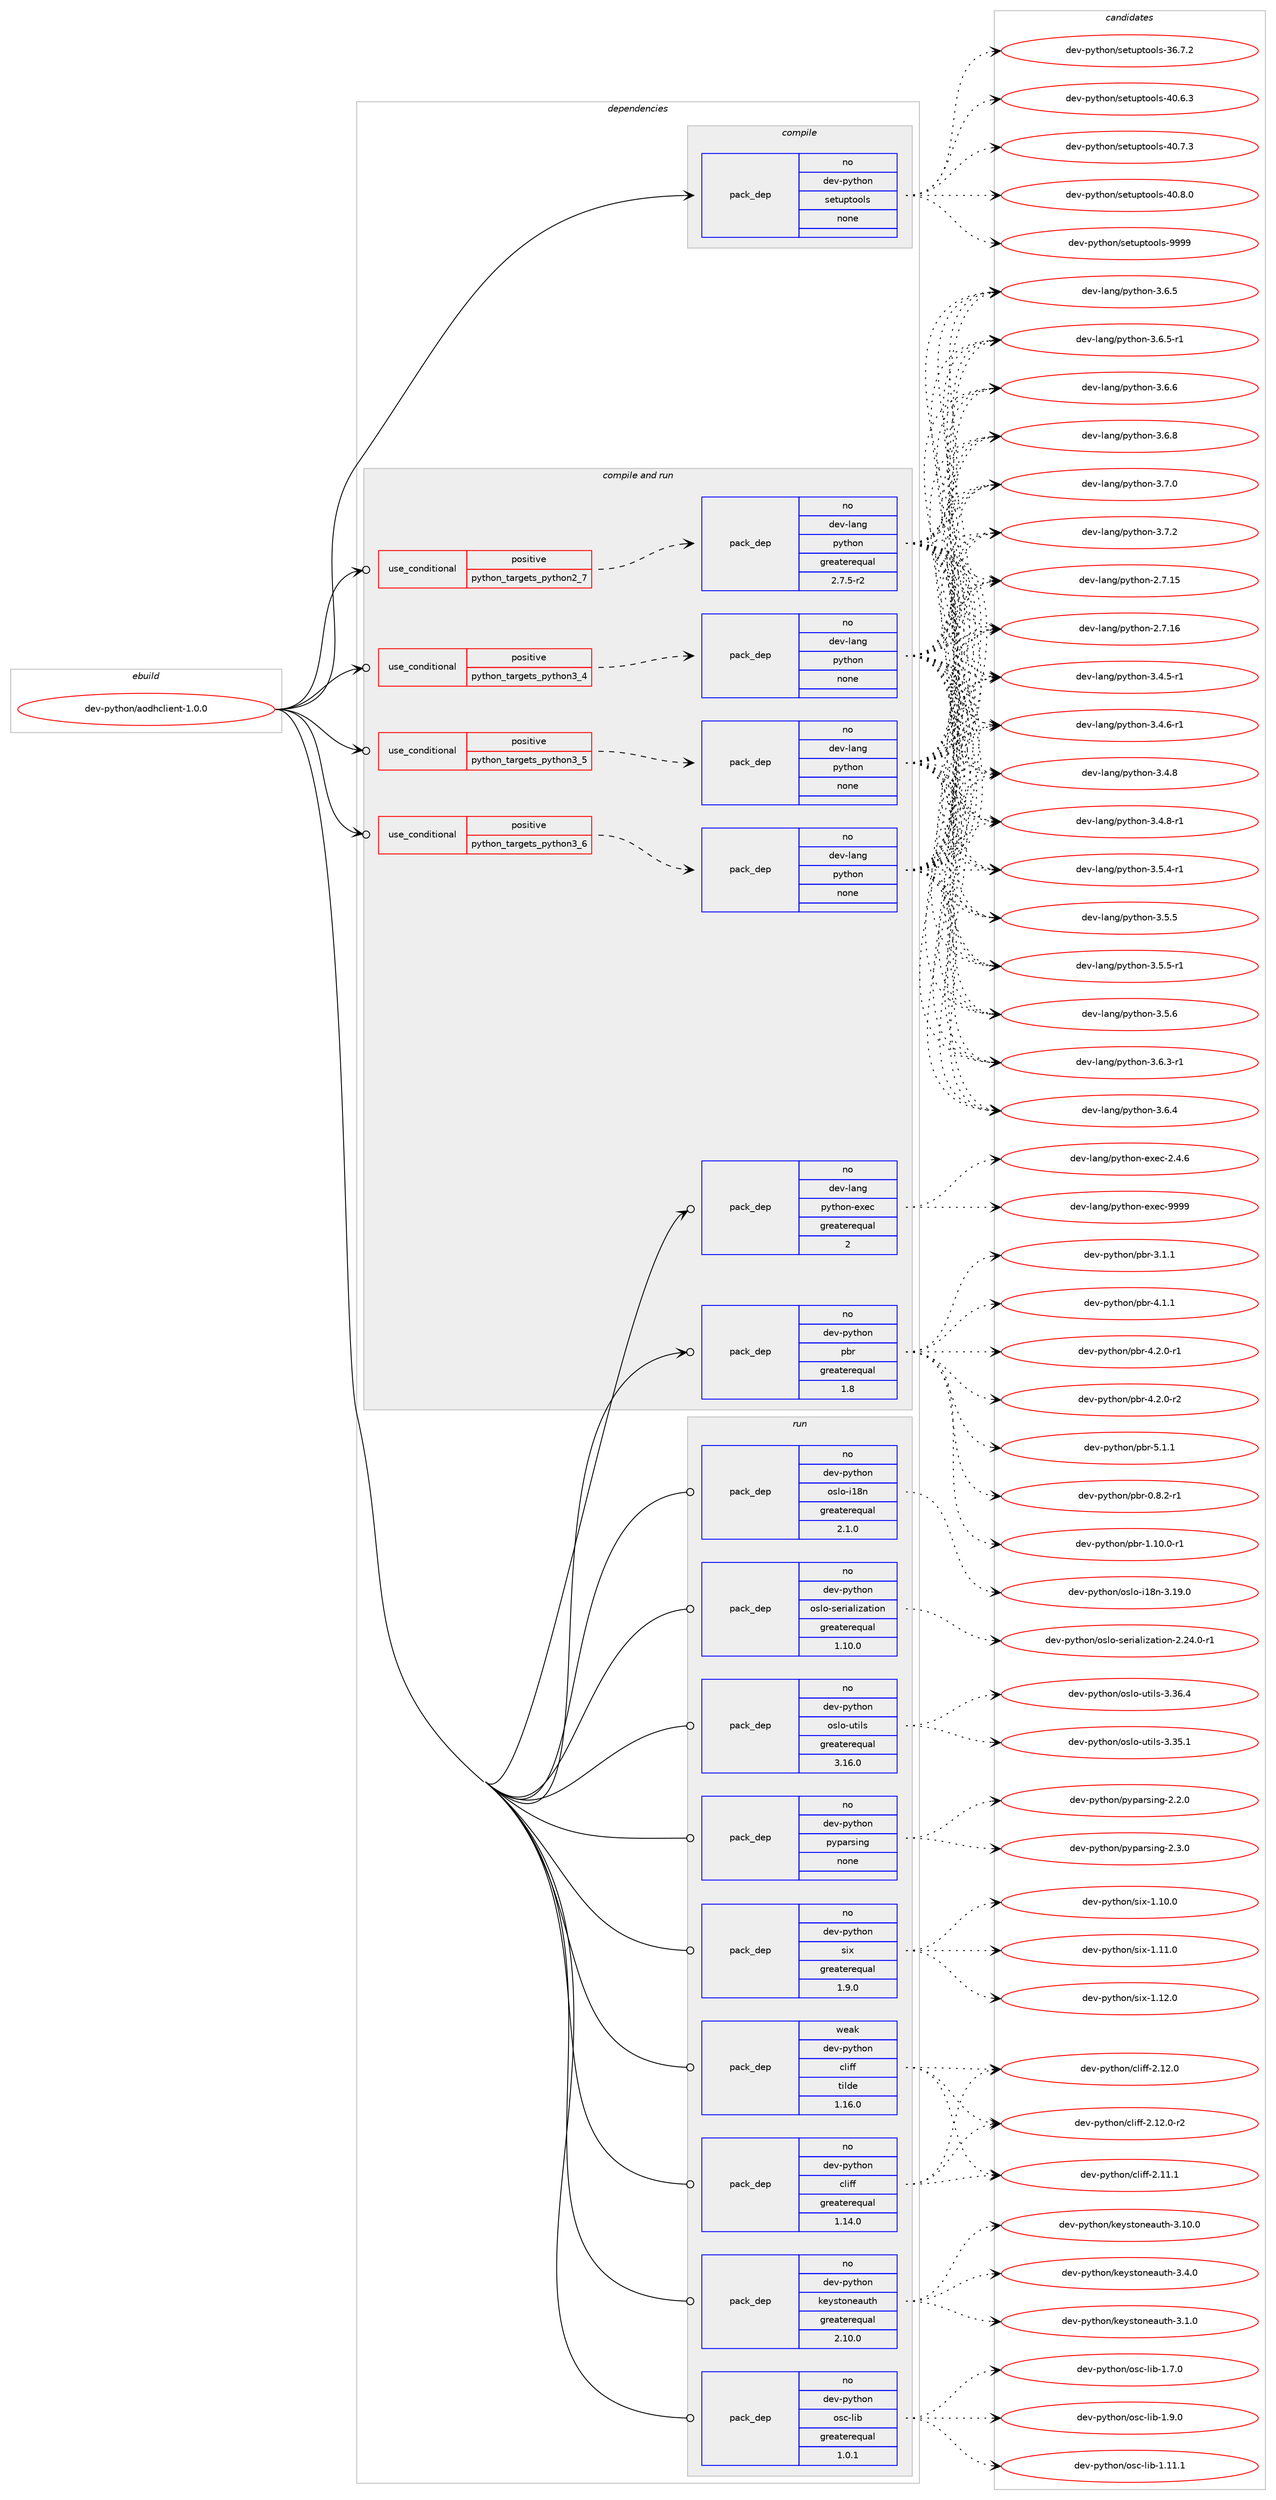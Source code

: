 digraph prolog {

# *************
# Graph options
# *************

newrank=true;
concentrate=true;
compound=true;
graph [rankdir=LR,fontname=Helvetica,fontsize=10,ranksep=1.5];#, ranksep=2.5, nodesep=0.2];
edge  [arrowhead=vee];
node  [fontname=Helvetica,fontsize=10];

# **********
# The ebuild
# **********

subgraph cluster_leftcol {
color=gray;
rank=same;
label=<<i>ebuild</i>>;
id [label="dev-python/aodhclient-1.0.0", color=red, width=4, href="../dev-python/aodhclient-1.0.0.svg"];
}

# ****************
# The dependencies
# ****************

subgraph cluster_midcol {
color=gray;
label=<<i>dependencies</i>>;
subgraph cluster_compile {
fillcolor="#eeeeee";
style=filled;
label=<<i>compile</i>>;
subgraph pack1004399 {
dependency1398467 [label=<<TABLE BORDER="0" CELLBORDER="1" CELLSPACING="0" CELLPADDING="4" WIDTH="220"><TR><TD ROWSPAN="6" CELLPADDING="30">pack_dep</TD></TR><TR><TD WIDTH="110">no</TD></TR><TR><TD>dev-python</TD></TR><TR><TD>setuptools</TD></TR><TR><TD>none</TD></TR><TR><TD></TD></TR></TABLE>>, shape=none, color=blue];
}
id:e -> dependency1398467:w [weight=20,style="solid",arrowhead="vee"];
}
subgraph cluster_compileandrun {
fillcolor="#eeeeee";
style=filled;
label=<<i>compile and run</i>>;
subgraph cond370843 {
dependency1398468 [label=<<TABLE BORDER="0" CELLBORDER="1" CELLSPACING="0" CELLPADDING="4"><TR><TD ROWSPAN="3" CELLPADDING="10">use_conditional</TD></TR><TR><TD>positive</TD></TR><TR><TD>python_targets_python2_7</TD></TR></TABLE>>, shape=none, color=red];
subgraph pack1004400 {
dependency1398469 [label=<<TABLE BORDER="0" CELLBORDER="1" CELLSPACING="0" CELLPADDING="4" WIDTH="220"><TR><TD ROWSPAN="6" CELLPADDING="30">pack_dep</TD></TR><TR><TD WIDTH="110">no</TD></TR><TR><TD>dev-lang</TD></TR><TR><TD>python</TD></TR><TR><TD>greaterequal</TD></TR><TR><TD>2.7.5-r2</TD></TR></TABLE>>, shape=none, color=blue];
}
dependency1398468:e -> dependency1398469:w [weight=20,style="dashed",arrowhead="vee"];
}
id:e -> dependency1398468:w [weight=20,style="solid",arrowhead="odotvee"];
subgraph cond370844 {
dependency1398470 [label=<<TABLE BORDER="0" CELLBORDER="1" CELLSPACING="0" CELLPADDING="4"><TR><TD ROWSPAN="3" CELLPADDING="10">use_conditional</TD></TR><TR><TD>positive</TD></TR><TR><TD>python_targets_python3_4</TD></TR></TABLE>>, shape=none, color=red];
subgraph pack1004401 {
dependency1398471 [label=<<TABLE BORDER="0" CELLBORDER="1" CELLSPACING="0" CELLPADDING="4" WIDTH="220"><TR><TD ROWSPAN="6" CELLPADDING="30">pack_dep</TD></TR><TR><TD WIDTH="110">no</TD></TR><TR><TD>dev-lang</TD></TR><TR><TD>python</TD></TR><TR><TD>none</TD></TR><TR><TD></TD></TR></TABLE>>, shape=none, color=blue];
}
dependency1398470:e -> dependency1398471:w [weight=20,style="dashed",arrowhead="vee"];
}
id:e -> dependency1398470:w [weight=20,style="solid",arrowhead="odotvee"];
subgraph cond370845 {
dependency1398472 [label=<<TABLE BORDER="0" CELLBORDER="1" CELLSPACING="0" CELLPADDING="4"><TR><TD ROWSPAN="3" CELLPADDING="10">use_conditional</TD></TR><TR><TD>positive</TD></TR><TR><TD>python_targets_python3_5</TD></TR></TABLE>>, shape=none, color=red];
subgraph pack1004402 {
dependency1398473 [label=<<TABLE BORDER="0" CELLBORDER="1" CELLSPACING="0" CELLPADDING="4" WIDTH="220"><TR><TD ROWSPAN="6" CELLPADDING="30">pack_dep</TD></TR><TR><TD WIDTH="110">no</TD></TR><TR><TD>dev-lang</TD></TR><TR><TD>python</TD></TR><TR><TD>none</TD></TR><TR><TD></TD></TR></TABLE>>, shape=none, color=blue];
}
dependency1398472:e -> dependency1398473:w [weight=20,style="dashed",arrowhead="vee"];
}
id:e -> dependency1398472:w [weight=20,style="solid",arrowhead="odotvee"];
subgraph cond370846 {
dependency1398474 [label=<<TABLE BORDER="0" CELLBORDER="1" CELLSPACING="0" CELLPADDING="4"><TR><TD ROWSPAN="3" CELLPADDING="10">use_conditional</TD></TR><TR><TD>positive</TD></TR><TR><TD>python_targets_python3_6</TD></TR></TABLE>>, shape=none, color=red];
subgraph pack1004403 {
dependency1398475 [label=<<TABLE BORDER="0" CELLBORDER="1" CELLSPACING="0" CELLPADDING="4" WIDTH="220"><TR><TD ROWSPAN="6" CELLPADDING="30">pack_dep</TD></TR><TR><TD WIDTH="110">no</TD></TR><TR><TD>dev-lang</TD></TR><TR><TD>python</TD></TR><TR><TD>none</TD></TR><TR><TD></TD></TR></TABLE>>, shape=none, color=blue];
}
dependency1398474:e -> dependency1398475:w [weight=20,style="dashed",arrowhead="vee"];
}
id:e -> dependency1398474:w [weight=20,style="solid",arrowhead="odotvee"];
subgraph pack1004404 {
dependency1398476 [label=<<TABLE BORDER="0" CELLBORDER="1" CELLSPACING="0" CELLPADDING="4" WIDTH="220"><TR><TD ROWSPAN="6" CELLPADDING="30">pack_dep</TD></TR><TR><TD WIDTH="110">no</TD></TR><TR><TD>dev-lang</TD></TR><TR><TD>python-exec</TD></TR><TR><TD>greaterequal</TD></TR><TR><TD>2</TD></TR></TABLE>>, shape=none, color=blue];
}
id:e -> dependency1398476:w [weight=20,style="solid",arrowhead="odotvee"];
subgraph pack1004405 {
dependency1398477 [label=<<TABLE BORDER="0" CELLBORDER="1" CELLSPACING="0" CELLPADDING="4" WIDTH="220"><TR><TD ROWSPAN="6" CELLPADDING="30">pack_dep</TD></TR><TR><TD WIDTH="110">no</TD></TR><TR><TD>dev-python</TD></TR><TR><TD>pbr</TD></TR><TR><TD>greaterequal</TD></TR><TR><TD>1.8</TD></TR></TABLE>>, shape=none, color=blue];
}
id:e -> dependency1398477:w [weight=20,style="solid",arrowhead="odotvee"];
}
subgraph cluster_run {
fillcolor="#eeeeee";
style=filled;
label=<<i>run</i>>;
subgraph pack1004406 {
dependency1398478 [label=<<TABLE BORDER="0" CELLBORDER="1" CELLSPACING="0" CELLPADDING="4" WIDTH="220"><TR><TD ROWSPAN="6" CELLPADDING="30">pack_dep</TD></TR><TR><TD WIDTH="110">no</TD></TR><TR><TD>dev-python</TD></TR><TR><TD>cliff</TD></TR><TR><TD>greaterequal</TD></TR><TR><TD>1.14.0</TD></TR></TABLE>>, shape=none, color=blue];
}
id:e -> dependency1398478:w [weight=20,style="solid",arrowhead="odot"];
subgraph pack1004407 {
dependency1398479 [label=<<TABLE BORDER="0" CELLBORDER="1" CELLSPACING="0" CELLPADDING="4" WIDTH="220"><TR><TD ROWSPAN="6" CELLPADDING="30">pack_dep</TD></TR><TR><TD WIDTH="110">no</TD></TR><TR><TD>dev-python</TD></TR><TR><TD>keystoneauth</TD></TR><TR><TD>greaterequal</TD></TR><TR><TD>2.10.0</TD></TR></TABLE>>, shape=none, color=blue];
}
id:e -> dependency1398479:w [weight=20,style="solid",arrowhead="odot"];
subgraph pack1004408 {
dependency1398480 [label=<<TABLE BORDER="0" CELLBORDER="1" CELLSPACING="0" CELLPADDING="4" WIDTH="220"><TR><TD ROWSPAN="6" CELLPADDING="30">pack_dep</TD></TR><TR><TD WIDTH="110">no</TD></TR><TR><TD>dev-python</TD></TR><TR><TD>osc-lib</TD></TR><TR><TD>greaterequal</TD></TR><TR><TD>1.0.1</TD></TR></TABLE>>, shape=none, color=blue];
}
id:e -> dependency1398480:w [weight=20,style="solid",arrowhead="odot"];
subgraph pack1004409 {
dependency1398481 [label=<<TABLE BORDER="0" CELLBORDER="1" CELLSPACING="0" CELLPADDING="4" WIDTH="220"><TR><TD ROWSPAN="6" CELLPADDING="30">pack_dep</TD></TR><TR><TD WIDTH="110">no</TD></TR><TR><TD>dev-python</TD></TR><TR><TD>oslo-i18n</TD></TR><TR><TD>greaterequal</TD></TR><TR><TD>2.1.0</TD></TR></TABLE>>, shape=none, color=blue];
}
id:e -> dependency1398481:w [weight=20,style="solid",arrowhead="odot"];
subgraph pack1004410 {
dependency1398482 [label=<<TABLE BORDER="0" CELLBORDER="1" CELLSPACING="0" CELLPADDING="4" WIDTH="220"><TR><TD ROWSPAN="6" CELLPADDING="30">pack_dep</TD></TR><TR><TD WIDTH="110">no</TD></TR><TR><TD>dev-python</TD></TR><TR><TD>oslo-serialization</TD></TR><TR><TD>greaterequal</TD></TR><TR><TD>1.10.0</TD></TR></TABLE>>, shape=none, color=blue];
}
id:e -> dependency1398482:w [weight=20,style="solid",arrowhead="odot"];
subgraph pack1004411 {
dependency1398483 [label=<<TABLE BORDER="0" CELLBORDER="1" CELLSPACING="0" CELLPADDING="4" WIDTH="220"><TR><TD ROWSPAN="6" CELLPADDING="30">pack_dep</TD></TR><TR><TD WIDTH="110">no</TD></TR><TR><TD>dev-python</TD></TR><TR><TD>oslo-utils</TD></TR><TR><TD>greaterequal</TD></TR><TR><TD>3.16.0</TD></TR></TABLE>>, shape=none, color=blue];
}
id:e -> dependency1398483:w [weight=20,style="solid",arrowhead="odot"];
subgraph pack1004412 {
dependency1398484 [label=<<TABLE BORDER="0" CELLBORDER="1" CELLSPACING="0" CELLPADDING="4" WIDTH="220"><TR><TD ROWSPAN="6" CELLPADDING="30">pack_dep</TD></TR><TR><TD WIDTH="110">no</TD></TR><TR><TD>dev-python</TD></TR><TR><TD>pyparsing</TD></TR><TR><TD>none</TD></TR><TR><TD></TD></TR></TABLE>>, shape=none, color=blue];
}
id:e -> dependency1398484:w [weight=20,style="solid",arrowhead="odot"];
subgraph pack1004413 {
dependency1398485 [label=<<TABLE BORDER="0" CELLBORDER="1" CELLSPACING="0" CELLPADDING="4" WIDTH="220"><TR><TD ROWSPAN="6" CELLPADDING="30">pack_dep</TD></TR><TR><TD WIDTH="110">no</TD></TR><TR><TD>dev-python</TD></TR><TR><TD>six</TD></TR><TR><TD>greaterequal</TD></TR><TR><TD>1.9.0</TD></TR></TABLE>>, shape=none, color=blue];
}
id:e -> dependency1398485:w [weight=20,style="solid",arrowhead="odot"];
subgraph pack1004414 {
dependency1398486 [label=<<TABLE BORDER="0" CELLBORDER="1" CELLSPACING="0" CELLPADDING="4" WIDTH="220"><TR><TD ROWSPAN="6" CELLPADDING="30">pack_dep</TD></TR><TR><TD WIDTH="110">weak</TD></TR><TR><TD>dev-python</TD></TR><TR><TD>cliff</TD></TR><TR><TD>tilde</TD></TR><TR><TD>1.16.0</TD></TR></TABLE>>, shape=none, color=blue];
}
id:e -> dependency1398486:w [weight=20,style="solid",arrowhead="odot"];
}
}

# **************
# The candidates
# **************

subgraph cluster_choices {
rank=same;
color=gray;
label=<<i>candidates</i>>;

subgraph choice1004399 {
color=black;
nodesep=1;
choice100101118451121211161041111104711510111611711211611111110811545515446554650 [label="dev-python/setuptools-36.7.2", color=red, width=4,href="../dev-python/setuptools-36.7.2.svg"];
choice100101118451121211161041111104711510111611711211611111110811545524846544651 [label="dev-python/setuptools-40.6.3", color=red, width=4,href="../dev-python/setuptools-40.6.3.svg"];
choice100101118451121211161041111104711510111611711211611111110811545524846554651 [label="dev-python/setuptools-40.7.3", color=red, width=4,href="../dev-python/setuptools-40.7.3.svg"];
choice100101118451121211161041111104711510111611711211611111110811545524846564648 [label="dev-python/setuptools-40.8.0", color=red, width=4,href="../dev-python/setuptools-40.8.0.svg"];
choice10010111845112121116104111110471151011161171121161111111081154557575757 [label="dev-python/setuptools-9999", color=red, width=4,href="../dev-python/setuptools-9999.svg"];
dependency1398467:e -> choice100101118451121211161041111104711510111611711211611111110811545515446554650:w [style=dotted,weight="100"];
dependency1398467:e -> choice100101118451121211161041111104711510111611711211611111110811545524846544651:w [style=dotted,weight="100"];
dependency1398467:e -> choice100101118451121211161041111104711510111611711211611111110811545524846554651:w [style=dotted,weight="100"];
dependency1398467:e -> choice100101118451121211161041111104711510111611711211611111110811545524846564648:w [style=dotted,weight="100"];
dependency1398467:e -> choice10010111845112121116104111110471151011161171121161111111081154557575757:w [style=dotted,weight="100"];
}
subgraph choice1004400 {
color=black;
nodesep=1;
choice10010111845108971101034711212111610411111045504655464953 [label="dev-lang/python-2.7.15", color=red, width=4,href="../dev-lang/python-2.7.15.svg"];
choice10010111845108971101034711212111610411111045504655464954 [label="dev-lang/python-2.7.16", color=red, width=4,href="../dev-lang/python-2.7.16.svg"];
choice1001011184510897110103471121211161041111104551465246534511449 [label="dev-lang/python-3.4.5-r1", color=red, width=4,href="../dev-lang/python-3.4.5-r1.svg"];
choice1001011184510897110103471121211161041111104551465246544511449 [label="dev-lang/python-3.4.6-r1", color=red, width=4,href="../dev-lang/python-3.4.6-r1.svg"];
choice100101118451089711010347112121116104111110455146524656 [label="dev-lang/python-3.4.8", color=red, width=4,href="../dev-lang/python-3.4.8.svg"];
choice1001011184510897110103471121211161041111104551465246564511449 [label="dev-lang/python-3.4.8-r1", color=red, width=4,href="../dev-lang/python-3.4.8-r1.svg"];
choice1001011184510897110103471121211161041111104551465346524511449 [label="dev-lang/python-3.5.4-r1", color=red, width=4,href="../dev-lang/python-3.5.4-r1.svg"];
choice100101118451089711010347112121116104111110455146534653 [label="dev-lang/python-3.5.5", color=red, width=4,href="../dev-lang/python-3.5.5.svg"];
choice1001011184510897110103471121211161041111104551465346534511449 [label="dev-lang/python-3.5.5-r1", color=red, width=4,href="../dev-lang/python-3.5.5-r1.svg"];
choice100101118451089711010347112121116104111110455146534654 [label="dev-lang/python-3.5.6", color=red, width=4,href="../dev-lang/python-3.5.6.svg"];
choice1001011184510897110103471121211161041111104551465446514511449 [label="dev-lang/python-3.6.3-r1", color=red, width=4,href="../dev-lang/python-3.6.3-r1.svg"];
choice100101118451089711010347112121116104111110455146544652 [label="dev-lang/python-3.6.4", color=red, width=4,href="../dev-lang/python-3.6.4.svg"];
choice100101118451089711010347112121116104111110455146544653 [label="dev-lang/python-3.6.5", color=red, width=4,href="../dev-lang/python-3.6.5.svg"];
choice1001011184510897110103471121211161041111104551465446534511449 [label="dev-lang/python-3.6.5-r1", color=red, width=4,href="../dev-lang/python-3.6.5-r1.svg"];
choice100101118451089711010347112121116104111110455146544654 [label="dev-lang/python-3.6.6", color=red, width=4,href="../dev-lang/python-3.6.6.svg"];
choice100101118451089711010347112121116104111110455146544656 [label="dev-lang/python-3.6.8", color=red, width=4,href="../dev-lang/python-3.6.8.svg"];
choice100101118451089711010347112121116104111110455146554648 [label="dev-lang/python-3.7.0", color=red, width=4,href="../dev-lang/python-3.7.0.svg"];
choice100101118451089711010347112121116104111110455146554650 [label="dev-lang/python-3.7.2", color=red, width=4,href="../dev-lang/python-3.7.2.svg"];
dependency1398469:e -> choice10010111845108971101034711212111610411111045504655464953:w [style=dotted,weight="100"];
dependency1398469:e -> choice10010111845108971101034711212111610411111045504655464954:w [style=dotted,weight="100"];
dependency1398469:e -> choice1001011184510897110103471121211161041111104551465246534511449:w [style=dotted,weight="100"];
dependency1398469:e -> choice1001011184510897110103471121211161041111104551465246544511449:w [style=dotted,weight="100"];
dependency1398469:e -> choice100101118451089711010347112121116104111110455146524656:w [style=dotted,weight="100"];
dependency1398469:e -> choice1001011184510897110103471121211161041111104551465246564511449:w [style=dotted,weight="100"];
dependency1398469:e -> choice1001011184510897110103471121211161041111104551465346524511449:w [style=dotted,weight="100"];
dependency1398469:e -> choice100101118451089711010347112121116104111110455146534653:w [style=dotted,weight="100"];
dependency1398469:e -> choice1001011184510897110103471121211161041111104551465346534511449:w [style=dotted,weight="100"];
dependency1398469:e -> choice100101118451089711010347112121116104111110455146534654:w [style=dotted,weight="100"];
dependency1398469:e -> choice1001011184510897110103471121211161041111104551465446514511449:w [style=dotted,weight="100"];
dependency1398469:e -> choice100101118451089711010347112121116104111110455146544652:w [style=dotted,weight="100"];
dependency1398469:e -> choice100101118451089711010347112121116104111110455146544653:w [style=dotted,weight="100"];
dependency1398469:e -> choice1001011184510897110103471121211161041111104551465446534511449:w [style=dotted,weight="100"];
dependency1398469:e -> choice100101118451089711010347112121116104111110455146544654:w [style=dotted,weight="100"];
dependency1398469:e -> choice100101118451089711010347112121116104111110455146544656:w [style=dotted,weight="100"];
dependency1398469:e -> choice100101118451089711010347112121116104111110455146554648:w [style=dotted,weight="100"];
dependency1398469:e -> choice100101118451089711010347112121116104111110455146554650:w [style=dotted,weight="100"];
}
subgraph choice1004401 {
color=black;
nodesep=1;
choice10010111845108971101034711212111610411111045504655464953 [label="dev-lang/python-2.7.15", color=red, width=4,href="../dev-lang/python-2.7.15.svg"];
choice10010111845108971101034711212111610411111045504655464954 [label="dev-lang/python-2.7.16", color=red, width=4,href="../dev-lang/python-2.7.16.svg"];
choice1001011184510897110103471121211161041111104551465246534511449 [label="dev-lang/python-3.4.5-r1", color=red, width=4,href="../dev-lang/python-3.4.5-r1.svg"];
choice1001011184510897110103471121211161041111104551465246544511449 [label="dev-lang/python-3.4.6-r1", color=red, width=4,href="../dev-lang/python-3.4.6-r1.svg"];
choice100101118451089711010347112121116104111110455146524656 [label="dev-lang/python-3.4.8", color=red, width=4,href="../dev-lang/python-3.4.8.svg"];
choice1001011184510897110103471121211161041111104551465246564511449 [label="dev-lang/python-3.4.8-r1", color=red, width=4,href="../dev-lang/python-3.4.8-r1.svg"];
choice1001011184510897110103471121211161041111104551465346524511449 [label="dev-lang/python-3.5.4-r1", color=red, width=4,href="../dev-lang/python-3.5.4-r1.svg"];
choice100101118451089711010347112121116104111110455146534653 [label="dev-lang/python-3.5.5", color=red, width=4,href="../dev-lang/python-3.5.5.svg"];
choice1001011184510897110103471121211161041111104551465346534511449 [label="dev-lang/python-3.5.5-r1", color=red, width=4,href="../dev-lang/python-3.5.5-r1.svg"];
choice100101118451089711010347112121116104111110455146534654 [label="dev-lang/python-3.5.6", color=red, width=4,href="../dev-lang/python-3.5.6.svg"];
choice1001011184510897110103471121211161041111104551465446514511449 [label="dev-lang/python-3.6.3-r1", color=red, width=4,href="../dev-lang/python-3.6.3-r1.svg"];
choice100101118451089711010347112121116104111110455146544652 [label="dev-lang/python-3.6.4", color=red, width=4,href="../dev-lang/python-3.6.4.svg"];
choice100101118451089711010347112121116104111110455146544653 [label="dev-lang/python-3.6.5", color=red, width=4,href="../dev-lang/python-3.6.5.svg"];
choice1001011184510897110103471121211161041111104551465446534511449 [label="dev-lang/python-3.6.5-r1", color=red, width=4,href="../dev-lang/python-3.6.5-r1.svg"];
choice100101118451089711010347112121116104111110455146544654 [label="dev-lang/python-3.6.6", color=red, width=4,href="../dev-lang/python-3.6.6.svg"];
choice100101118451089711010347112121116104111110455146544656 [label="dev-lang/python-3.6.8", color=red, width=4,href="../dev-lang/python-3.6.8.svg"];
choice100101118451089711010347112121116104111110455146554648 [label="dev-lang/python-3.7.0", color=red, width=4,href="../dev-lang/python-3.7.0.svg"];
choice100101118451089711010347112121116104111110455146554650 [label="dev-lang/python-3.7.2", color=red, width=4,href="../dev-lang/python-3.7.2.svg"];
dependency1398471:e -> choice10010111845108971101034711212111610411111045504655464953:w [style=dotted,weight="100"];
dependency1398471:e -> choice10010111845108971101034711212111610411111045504655464954:w [style=dotted,weight="100"];
dependency1398471:e -> choice1001011184510897110103471121211161041111104551465246534511449:w [style=dotted,weight="100"];
dependency1398471:e -> choice1001011184510897110103471121211161041111104551465246544511449:w [style=dotted,weight="100"];
dependency1398471:e -> choice100101118451089711010347112121116104111110455146524656:w [style=dotted,weight="100"];
dependency1398471:e -> choice1001011184510897110103471121211161041111104551465246564511449:w [style=dotted,weight="100"];
dependency1398471:e -> choice1001011184510897110103471121211161041111104551465346524511449:w [style=dotted,weight="100"];
dependency1398471:e -> choice100101118451089711010347112121116104111110455146534653:w [style=dotted,weight="100"];
dependency1398471:e -> choice1001011184510897110103471121211161041111104551465346534511449:w [style=dotted,weight="100"];
dependency1398471:e -> choice100101118451089711010347112121116104111110455146534654:w [style=dotted,weight="100"];
dependency1398471:e -> choice1001011184510897110103471121211161041111104551465446514511449:w [style=dotted,weight="100"];
dependency1398471:e -> choice100101118451089711010347112121116104111110455146544652:w [style=dotted,weight="100"];
dependency1398471:e -> choice100101118451089711010347112121116104111110455146544653:w [style=dotted,weight="100"];
dependency1398471:e -> choice1001011184510897110103471121211161041111104551465446534511449:w [style=dotted,weight="100"];
dependency1398471:e -> choice100101118451089711010347112121116104111110455146544654:w [style=dotted,weight="100"];
dependency1398471:e -> choice100101118451089711010347112121116104111110455146544656:w [style=dotted,weight="100"];
dependency1398471:e -> choice100101118451089711010347112121116104111110455146554648:w [style=dotted,weight="100"];
dependency1398471:e -> choice100101118451089711010347112121116104111110455146554650:w [style=dotted,weight="100"];
}
subgraph choice1004402 {
color=black;
nodesep=1;
choice10010111845108971101034711212111610411111045504655464953 [label="dev-lang/python-2.7.15", color=red, width=4,href="../dev-lang/python-2.7.15.svg"];
choice10010111845108971101034711212111610411111045504655464954 [label="dev-lang/python-2.7.16", color=red, width=4,href="../dev-lang/python-2.7.16.svg"];
choice1001011184510897110103471121211161041111104551465246534511449 [label="dev-lang/python-3.4.5-r1", color=red, width=4,href="../dev-lang/python-3.4.5-r1.svg"];
choice1001011184510897110103471121211161041111104551465246544511449 [label="dev-lang/python-3.4.6-r1", color=red, width=4,href="../dev-lang/python-3.4.6-r1.svg"];
choice100101118451089711010347112121116104111110455146524656 [label="dev-lang/python-3.4.8", color=red, width=4,href="../dev-lang/python-3.4.8.svg"];
choice1001011184510897110103471121211161041111104551465246564511449 [label="dev-lang/python-3.4.8-r1", color=red, width=4,href="../dev-lang/python-3.4.8-r1.svg"];
choice1001011184510897110103471121211161041111104551465346524511449 [label="dev-lang/python-3.5.4-r1", color=red, width=4,href="../dev-lang/python-3.5.4-r1.svg"];
choice100101118451089711010347112121116104111110455146534653 [label="dev-lang/python-3.5.5", color=red, width=4,href="../dev-lang/python-3.5.5.svg"];
choice1001011184510897110103471121211161041111104551465346534511449 [label="dev-lang/python-3.5.5-r1", color=red, width=4,href="../dev-lang/python-3.5.5-r1.svg"];
choice100101118451089711010347112121116104111110455146534654 [label="dev-lang/python-3.5.6", color=red, width=4,href="../dev-lang/python-3.5.6.svg"];
choice1001011184510897110103471121211161041111104551465446514511449 [label="dev-lang/python-3.6.3-r1", color=red, width=4,href="../dev-lang/python-3.6.3-r1.svg"];
choice100101118451089711010347112121116104111110455146544652 [label="dev-lang/python-3.6.4", color=red, width=4,href="../dev-lang/python-3.6.4.svg"];
choice100101118451089711010347112121116104111110455146544653 [label="dev-lang/python-3.6.5", color=red, width=4,href="../dev-lang/python-3.6.5.svg"];
choice1001011184510897110103471121211161041111104551465446534511449 [label="dev-lang/python-3.6.5-r1", color=red, width=4,href="../dev-lang/python-3.6.5-r1.svg"];
choice100101118451089711010347112121116104111110455146544654 [label="dev-lang/python-3.6.6", color=red, width=4,href="../dev-lang/python-3.6.6.svg"];
choice100101118451089711010347112121116104111110455146544656 [label="dev-lang/python-3.6.8", color=red, width=4,href="../dev-lang/python-3.6.8.svg"];
choice100101118451089711010347112121116104111110455146554648 [label="dev-lang/python-3.7.0", color=red, width=4,href="../dev-lang/python-3.7.0.svg"];
choice100101118451089711010347112121116104111110455146554650 [label="dev-lang/python-3.7.2", color=red, width=4,href="../dev-lang/python-3.7.2.svg"];
dependency1398473:e -> choice10010111845108971101034711212111610411111045504655464953:w [style=dotted,weight="100"];
dependency1398473:e -> choice10010111845108971101034711212111610411111045504655464954:w [style=dotted,weight="100"];
dependency1398473:e -> choice1001011184510897110103471121211161041111104551465246534511449:w [style=dotted,weight="100"];
dependency1398473:e -> choice1001011184510897110103471121211161041111104551465246544511449:w [style=dotted,weight="100"];
dependency1398473:e -> choice100101118451089711010347112121116104111110455146524656:w [style=dotted,weight="100"];
dependency1398473:e -> choice1001011184510897110103471121211161041111104551465246564511449:w [style=dotted,weight="100"];
dependency1398473:e -> choice1001011184510897110103471121211161041111104551465346524511449:w [style=dotted,weight="100"];
dependency1398473:e -> choice100101118451089711010347112121116104111110455146534653:w [style=dotted,weight="100"];
dependency1398473:e -> choice1001011184510897110103471121211161041111104551465346534511449:w [style=dotted,weight="100"];
dependency1398473:e -> choice100101118451089711010347112121116104111110455146534654:w [style=dotted,weight="100"];
dependency1398473:e -> choice1001011184510897110103471121211161041111104551465446514511449:w [style=dotted,weight="100"];
dependency1398473:e -> choice100101118451089711010347112121116104111110455146544652:w [style=dotted,weight="100"];
dependency1398473:e -> choice100101118451089711010347112121116104111110455146544653:w [style=dotted,weight="100"];
dependency1398473:e -> choice1001011184510897110103471121211161041111104551465446534511449:w [style=dotted,weight="100"];
dependency1398473:e -> choice100101118451089711010347112121116104111110455146544654:w [style=dotted,weight="100"];
dependency1398473:e -> choice100101118451089711010347112121116104111110455146544656:w [style=dotted,weight="100"];
dependency1398473:e -> choice100101118451089711010347112121116104111110455146554648:w [style=dotted,weight="100"];
dependency1398473:e -> choice100101118451089711010347112121116104111110455146554650:w [style=dotted,weight="100"];
}
subgraph choice1004403 {
color=black;
nodesep=1;
choice10010111845108971101034711212111610411111045504655464953 [label="dev-lang/python-2.7.15", color=red, width=4,href="../dev-lang/python-2.7.15.svg"];
choice10010111845108971101034711212111610411111045504655464954 [label="dev-lang/python-2.7.16", color=red, width=4,href="../dev-lang/python-2.7.16.svg"];
choice1001011184510897110103471121211161041111104551465246534511449 [label="dev-lang/python-3.4.5-r1", color=red, width=4,href="../dev-lang/python-3.4.5-r1.svg"];
choice1001011184510897110103471121211161041111104551465246544511449 [label="dev-lang/python-3.4.6-r1", color=red, width=4,href="../dev-lang/python-3.4.6-r1.svg"];
choice100101118451089711010347112121116104111110455146524656 [label="dev-lang/python-3.4.8", color=red, width=4,href="../dev-lang/python-3.4.8.svg"];
choice1001011184510897110103471121211161041111104551465246564511449 [label="dev-lang/python-3.4.8-r1", color=red, width=4,href="../dev-lang/python-3.4.8-r1.svg"];
choice1001011184510897110103471121211161041111104551465346524511449 [label="dev-lang/python-3.5.4-r1", color=red, width=4,href="../dev-lang/python-3.5.4-r1.svg"];
choice100101118451089711010347112121116104111110455146534653 [label="dev-lang/python-3.5.5", color=red, width=4,href="../dev-lang/python-3.5.5.svg"];
choice1001011184510897110103471121211161041111104551465346534511449 [label="dev-lang/python-3.5.5-r1", color=red, width=4,href="../dev-lang/python-3.5.5-r1.svg"];
choice100101118451089711010347112121116104111110455146534654 [label="dev-lang/python-3.5.6", color=red, width=4,href="../dev-lang/python-3.5.6.svg"];
choice1001011184510897110103471121211161041111104551465446514511449 [label="dev-lang/python-3.6.3-r1", color=red, width=4,href="../dev-lang/python-3.6.3-r1.svg"];
choice100101118451089711010347112121116104111110455146544652 [label="dev-lang/python-3.6.4", color=red, width=4,href="../dev-lang/python-3.6.4.svg"];
choice100101118451089711010347112121116104111110455146544653 [label="dev-lang/python-3.6.5", color=red, width=4,href="../dev-lang/python-3.6.5.svg"];
choice1001011184510897110103471121211161041111104551465446534511449 [label="dev-lang/python-3.6.5-r1", color=red, width=4,href="../dev-lang/python-3.6.5-r1.svg"];
choice100101118451089711010347112121116104111110455146544654 [label="dev-lang/python-3.6.6", color=red, width=4,href="../dev-lang/python-3.6.6.svg"];
choice100101118451089711010347112121116104111110455146544656 [label="dev-lang/python-3.6.8", color=red, width=4,href="../dev-lang/python-3.6.8.svg"];
choice100101118451089711010347112121116104111110455146554648 [label="dev-lang/python-3.7.0", color=red, width=4,href="../dev-lang/python-3.7.0.svg"];
choice100101118451089711010347112121116104111110455146554650 [label="dev-lang/python-3.7.2", color=red, width=4,href="../dev-lang/python-3.7.2.svg"];
dependency1398475:e -> choice10010111845108971101034711212111610411111045504655464953:w [style=dotted,weight="100"];
dependency1398475:e -> choice10010111845108971101034711212111610411111045504655464954:w [style=dotted,weight="100"];
dependency1398475:e -> choice1001011184510897110103471121211161041111104551465246534511449:w [style=dotted,weight="100"];
dependency1398475:e -> choice1001011184510897110103471121211161041111104551465246544511449:w [style=dotted,weight="100"];
dependency1398475:e -> choice100101118451089711010347112121116104111110455146524656:w [style=dotted,weight="100"];
dependency1398475:e -> choice1001011184510897110103471121211161041111104551465246564511449:w [style=dotted,weight="100"];
dependency1398475:e -> choice1001011184510897110103471121211161041111104551465346524511449:w [style=dotted,weight="100"];
dependency1398475:e -> choice100101118451089711010347112121116104111110455146534653:w [style=dotted,weight="100"];
dependency1398475:e -> choice1001011184510897110103471121211161041111104551465346534511449:w [style=dotted,weight="100"];
dependency1398475:e -> choice100101118451089711010347112121116104111110455146534654:w [style=dotted,weight="100"];
dependency1398475:e -> choice1001011184510897110103471121211161041111104551465446514511449:w [style=dotted,weight="100"];
dependency1398475:e -> choice100101118451089711010347112121116104111110455146544652:w [style=dotted,weight="100"];
dependency1398475:e -> choice100101118451089711010347112121116104111110455146544653:w [style=dotted,weight="100"];
dependency1398475:e -> choice1001011184510897110103471121211161041111104551465446534511449:w [style=dotted,weight="100"];
dependency1398475:e -> choice100101118451089711010347112121116104111110455146544654:w [style=dotted,weight="100"];
dependency1398475:e -> choice100101118451089711010347112121116104111110455146544656:w [style=dotted,weight="100"];
dependency1398475:e -> choice100101118451089711010347112121116104111110455146554648:w [style=dotted,weight="100"];
dependency1398475:e -> choice100101118451089711010347112121116104111110455146554650:w [style=dotted,weight="100"];
}
subgraph choice1004404 {
color=black;
nodesep=1;
choice1001011184510897110103471121211161041111104510112010199455046524654 [label="dev-lang/python-exec-2.4.6", color=red, width=4,href="../dev-lang/python-exec-2.4.6.svg"];
choice10010111845108971101034711212111610411111045101120101994557575757 [label="dev-lang/python-exec-9999", color=red, width=4,href="../dev-lang/python-exec-9999.svg"];
dependency1398476:e -> choice1001011184510897110103471121211161041111104510112010199455046524654:w [style=dotted,weight="100"];
dependency1398476:e -> choice10010111845108971101034711212111610411111045101120101994557575757:w [style=dotted,weight="100"];
}
subgraph choice1004405 {
color=black;
nodesep=1;
choice1001011184511212111610411111047112981144548465646504511449 [label="dev-python/pbr-0.8.2-r1", color=red, width=4,href="../dev-python/pbr-0.8.2-r1.svg"];
choice100101118451121211161041111104711298114454946494846484511449 [label="dev-python/pbr-1.10.0-r1", color=red, width=4,href="../dev-python/pbr-1.10.0-r1.svg"];
choice100101118451121211161041111104711298114455146494649 [label="dev-python/pbr-3.1.1", color=red, width=4,href="../dev-python/pbr-3.1.1.svg"];
choice100101118451121211161041111104711298114455246494649 [label="dev-python/pbr-4.1.1", color=red, width=4,href="../dev-python/pbr-4.1.1.svg"];
choice1001011184511212111610411111047112981144552465046484511449 [label="dev-python/pbr-4.2.0-r1", color=red, width=4,href="../dev-python/pbr-4.2.0-r1.svg"];
choice1001011184511212111610411111047112981144552465046484511450 [label="dev-python/pbr-4.2.0-r2", color=red, width=4,href="../dev-python/pbr-4.2.0-r2.svg"];
choice100101118451121211161041111104711298114455346494649 [label="dev-python/pbr-5.1.1", color=red, width=4,href="../dev-python/pbr-5.1.1.svg"];
dependency1398477:e -> choice1001011184511212111610411111047112981144548465646504511449:w [style=dotted,weight="100"];
dependency1398477:e -> choice100101118451121211161041111104711298114454946494846484511449:w [style=dotted,weight="100"];
dependency1398477:e -> choice100101118451121211161041111104711298114455146494649:w [style=dotted,weight="100"];
dependency1398477:e -> choice100101118451121211161041111104711298114455246494649:w [style=dotted,weight="100"];
dependency1398477:e -> choice1001011184511212111610411111047112981144552465046484511449:w [style=dotted,weight="100"];
dependency1398477:e -> choice1001011184511212111610411111047112981144552465046484511450:w [style=dotted,weight="100"];
dependency1398477:e -> choice100101118451121211161041111104711298114455346494649:w [style=dotted,weight="100"];
}
subgraph choice1004406 {
color=black;
nodesep=1;
choice10010111845112121116104111110479910810510210245504649494649 [label="dev-python/cliff-2.11.1", color=red, width=4,href="../dev-python/cliff-2.11.1.svg"];
choice10010111845112121116104111110479910810510210245504649504648 [label="dev-python/cliff-2.12.0", color=red, width=4,href="../dev-python/cliff-2.12.0.svg"];
choice100101118451121211161041111104799108105102102455046495046484511450 [label="dev-python/cliff-2.12.0-r2", color=red, width=4,href="../dev-python/cliff-2.12.0-r2.svg"];
dependency1398478:e -> choice10010111845112121116104111110479910810510210245504649494649:w [style=dotted,weight="100"];
dependency1398478:e -> choice10010111845112121116104111110479910810510210245504649504648:w [style=dotted,weight="100"];
dependency1398478:e -> choice100101118451121211161041111104799108105102102455046495046484511450:w [style=dotted,weight="100"];
}
subgraph choice1004407 {
color=black;
nodesep=1;
choice100101118451121211161041111104710710112111511611111010197117116104455146494648 [label="dev-python/keystoneauth-3.1.0", color=red, width=4,href="../dev-python/keystoneauth-3.1.0.svg"];
choice10010111845112121116104111110471071011211151161111101019711711610445514649484648 [label="dev-python/keystoneauth-3.10.0", color=red, width=4,href="../dev-python/keystoneauth-3.10.0.svg"];
choice100101118451121211161041111104710710112111511611111010197117116104455146524648 [label="dev-python/keystoneauth-3.4.0", color=red, width=4,href="../dev-python/keystoneauth-3.4.0.svg"];
dependency1398479:e -> choice100101118451121211161041111104710710112111511611111010197117116104455146494648:w [style=dotted,weight="100"];
dependency1398479:e -> choice10010111845112121116104111110471071011211151161111101019711711610445514649484648:w [style=dotted,weight="100"];
dependency1398479:e -> choice100101118451121211161041111104710710112111511611111010197117116104455146524648:w [style=dotted,weight="100"];
}
subgraph choice1004408 {
color=black;
nodesep=1;
choice100101118451121211161041111104711111599451081059845494649494649 [label="dev-python/osc-lib-1.11.1", color=red, width=4,href="../dev-python/osc-lib-1.11.1.svg"];
choice1001011184511212111610411111047111115994510810598454946554648 [label="dev-python/osc-lib-1.7.0", color=red, width=4,href="../dev-python/osc-lib-1.7.0.svg"];
choice1001011184511212111610411111047111115994510810598454946574648 [label="dev-python/osc-lib-1.9.0", color=red, width=4,href="../dev-python/osc-lib-1.9.0.svg"];
dependency1398480:e -> choice100101118451121211161041111104711111599451081059845494649494649:w [style=dotted,weight="100"];
dependency1398480:e -> choice1001011184511212111610411111047111115994510810598454946554648:w [style=dotted,weight="100"];
dependency1398480:e -> choice1001011184511212111610411111047111115994510810598454946574648:w [style=dotted,weight="100"];
}
subgraph choice1004409 {
color=black;
nodesep=1;
choice100101118451121211161041111104711111510811145105495611045514649574648 [label="dev-python/oslo-i18n-3.19.0", color=red, width=4,href="../dev-python/oslo-i18n-3.19.0.svg"];
dependency1398481:e -> choice100101118451121211161041111104711111510811145105495611045514649574648:w [style=dotted,weight="100"];
}
subgraph choice1004410 {
color=black;
nodesep=1;
choice1001011184511212111610411111047111115108111451151011141059710810512297116105111110455046505246484511449 [label="dev-python/oslo-serialization-2.24.0-r1", color=red, width=4,href="../dev-python/oslo-serialization-2.24.0-r1.svg"];
dependency1398482:e -> choice1001011184511212111610411111047111115108111451151011141059710810512297116105111110455046505246484511449:w [style=dotted,weight="100"];
}
subgraph choice1004411 {
color=black;
nodesep=1;
choice10010111845112121116104111110471111151081114511711610510811545514651534649 [label="dev-python/oslo-utils-3.35.1", color=red, width=4,href="../dev-python/oslo-utils-3.35.1.svg"];
choice10010111845112121116104111110471111151081114511711610510811545514651544652 [label="dev-python/oslo-utils-3.36.4", color=red, width=4,href="../dev-python/oslo-utils-3.36.4.svg"];
dependency1398483:e -> choice10010111845112121116104111110471111151081114511711610510811545514651534649:w [style=dotted,weight="100"];
dependency1398483:e -> choice10010111845112121116104111110471111151081114511711610510811545514651544652:w [style=dotted,weight="100"];
}
subgraph choice1004412 {
color=black;
nodesep=1;
choice100101118451121211161041111104711212111297114115105110103455046504648 [label="dev-python/pyparsing-2.2.0", color=red, width=4,href="../dev-python/pyparsing-2.2.0.svg"];
choice100101118451121211161041111104711212111297114115105110103455046514648 [label="dev-python/pyparsing-2.3.0", color=red, width=4,href="../dev-python/pyparsing-2.3.0.svg"];
dependency1398484:e -> choice100101118451121211161041111104711212111297114115105110103455046504648:w [style=dotted,weight="100"];
dependency1398484:e -> choice100101118451121211161041111104711212111297114115105110103455046514648:w [style=dotted,weight="100"];
}
subgraph choice1004413 {
color=black;
nodesep=1;
choice100101118451121211161041111104711510512045494649484648 [label="dev-python/six-1.10.0", color=red, width=4,href="../dev-python/six-1.10.0.svg"];
choice100101118451121211161041111104711510512045494649494648 [label="dev-python/six-1.11.0", color=red, width=4,href="../dev-python/six-1.11.0.svg"];
choice100101118451121211161041111104711510512045494649504648 [label="dev-python/six-1.12.0", color=red, width=4,href="../dev-python/six-1.12.0.svg"];
dependency1398485:e -> choice100101118451121211161041111104711510512045494649484648:w [style=dotted,weight="100"];
dependency1398485:e -> choice100101118451121211161041111104711510512045494649494648:w [style=dotted,weight="100"];
dependency1398485:e -> choice100101118451121211161041111104711510512045494649504648:w [style=dotted,weight="100"];
}
subgraph choice1004414 {
color=black;
nodesep=1;
choice10010111845112121116104111110479910810510210245504649494649 [label="dev-python/cliff-2.11.1", color=red, width=4,href="../dev-python/cliff-2.11.1.svg"];
choice10010111845112121116104111110479910810510210245504649504648 [label="dev-python/cliff-2.12.0", color=red, width=4,href="../dev-python/cliff-2.12.0.svg"];
choice100101118451121211161041111104799108105102102455046495046484511450 [label="dev-python/cliff-2.12.0-r2", color=red, width=4,href="../dev-python/cliff-2.12.0-r2.svg"];
dependency1398486:e -> choice10010111845112121116104111110479910810510210245504649494649:w [style=dotted,weight="100"];
dependency1398486:e -> choice10010111845112121116104111110479910810510210245504649504648:w [style=dotted,weight="100"];
dependency1398486:e -> choice100101118451121211161041111104799108105102102455046495046484511450:w [style=dotted,weight="100"];
}
}

}
